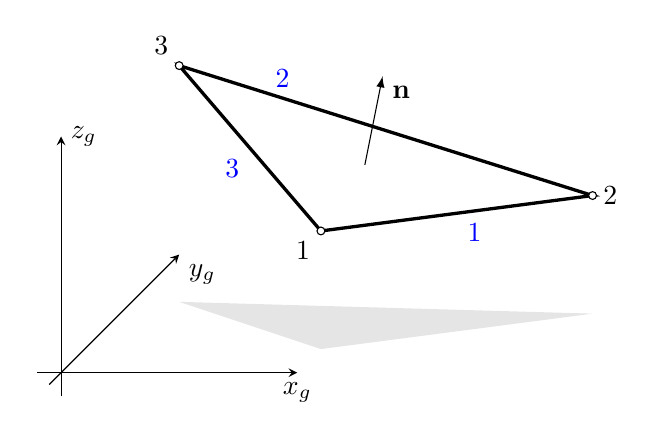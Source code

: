\tikzstyle{elemnode} = [solid,draw,thin,circle,inner sep=1,fill=white]

\begin{tikzpicture}[scale=6,>=stealth,
  x={(1cm,0cm)}, y={(0.5cm,0.5cm)}, z={(0cm,1cm)}]
 
 \begin{scope}
 \draw[->] (-0.05,0,0) -- (0.5,0,0) node[at end, below] {$x_g$};
 \draw[->] (0,-0.05,0) -- (0,0.5,0) node[at end, below right] {$y_g$};
 \draw[->] (0,0,-0.05) -- (0,0,0.5) node[at end, right] {$z_g$};
 \end{scope}

 \draw[very thick,-]
    (0.50, 0.10, 0.25) node[elemnode] {} node[below left] {1} -- node[midway, blue, below right] {1}
    (1.00, 0.25, 0.25) node[elemnode] {} node[right] {2}      -- node[near end, blue, above] {2}
    (0.10, 0.30, 0.50) node[elemnode] {} node[above left] {3} -- node[midway, blue, below left] {3}
    (0.50, 0.10, 0.25);

 % Shadow helps to visualize the depth
 \fill[fill=black!10]
    (0.50, 0.10, 0.) -- 
    (1.00, 0.25, 0.) -- 
    (0.10, 0.30, 0.) -- 
    (0.50, 0.10, 0.);

 % Draw normal (using latex arrow head, looks nicest)
 \draw[-latex] (0.533,0.22, 0.33) -- +(0.1,-0.125,0.25) node[below right] {$\mathbf{n}$};
 
\end{tikzpicture}